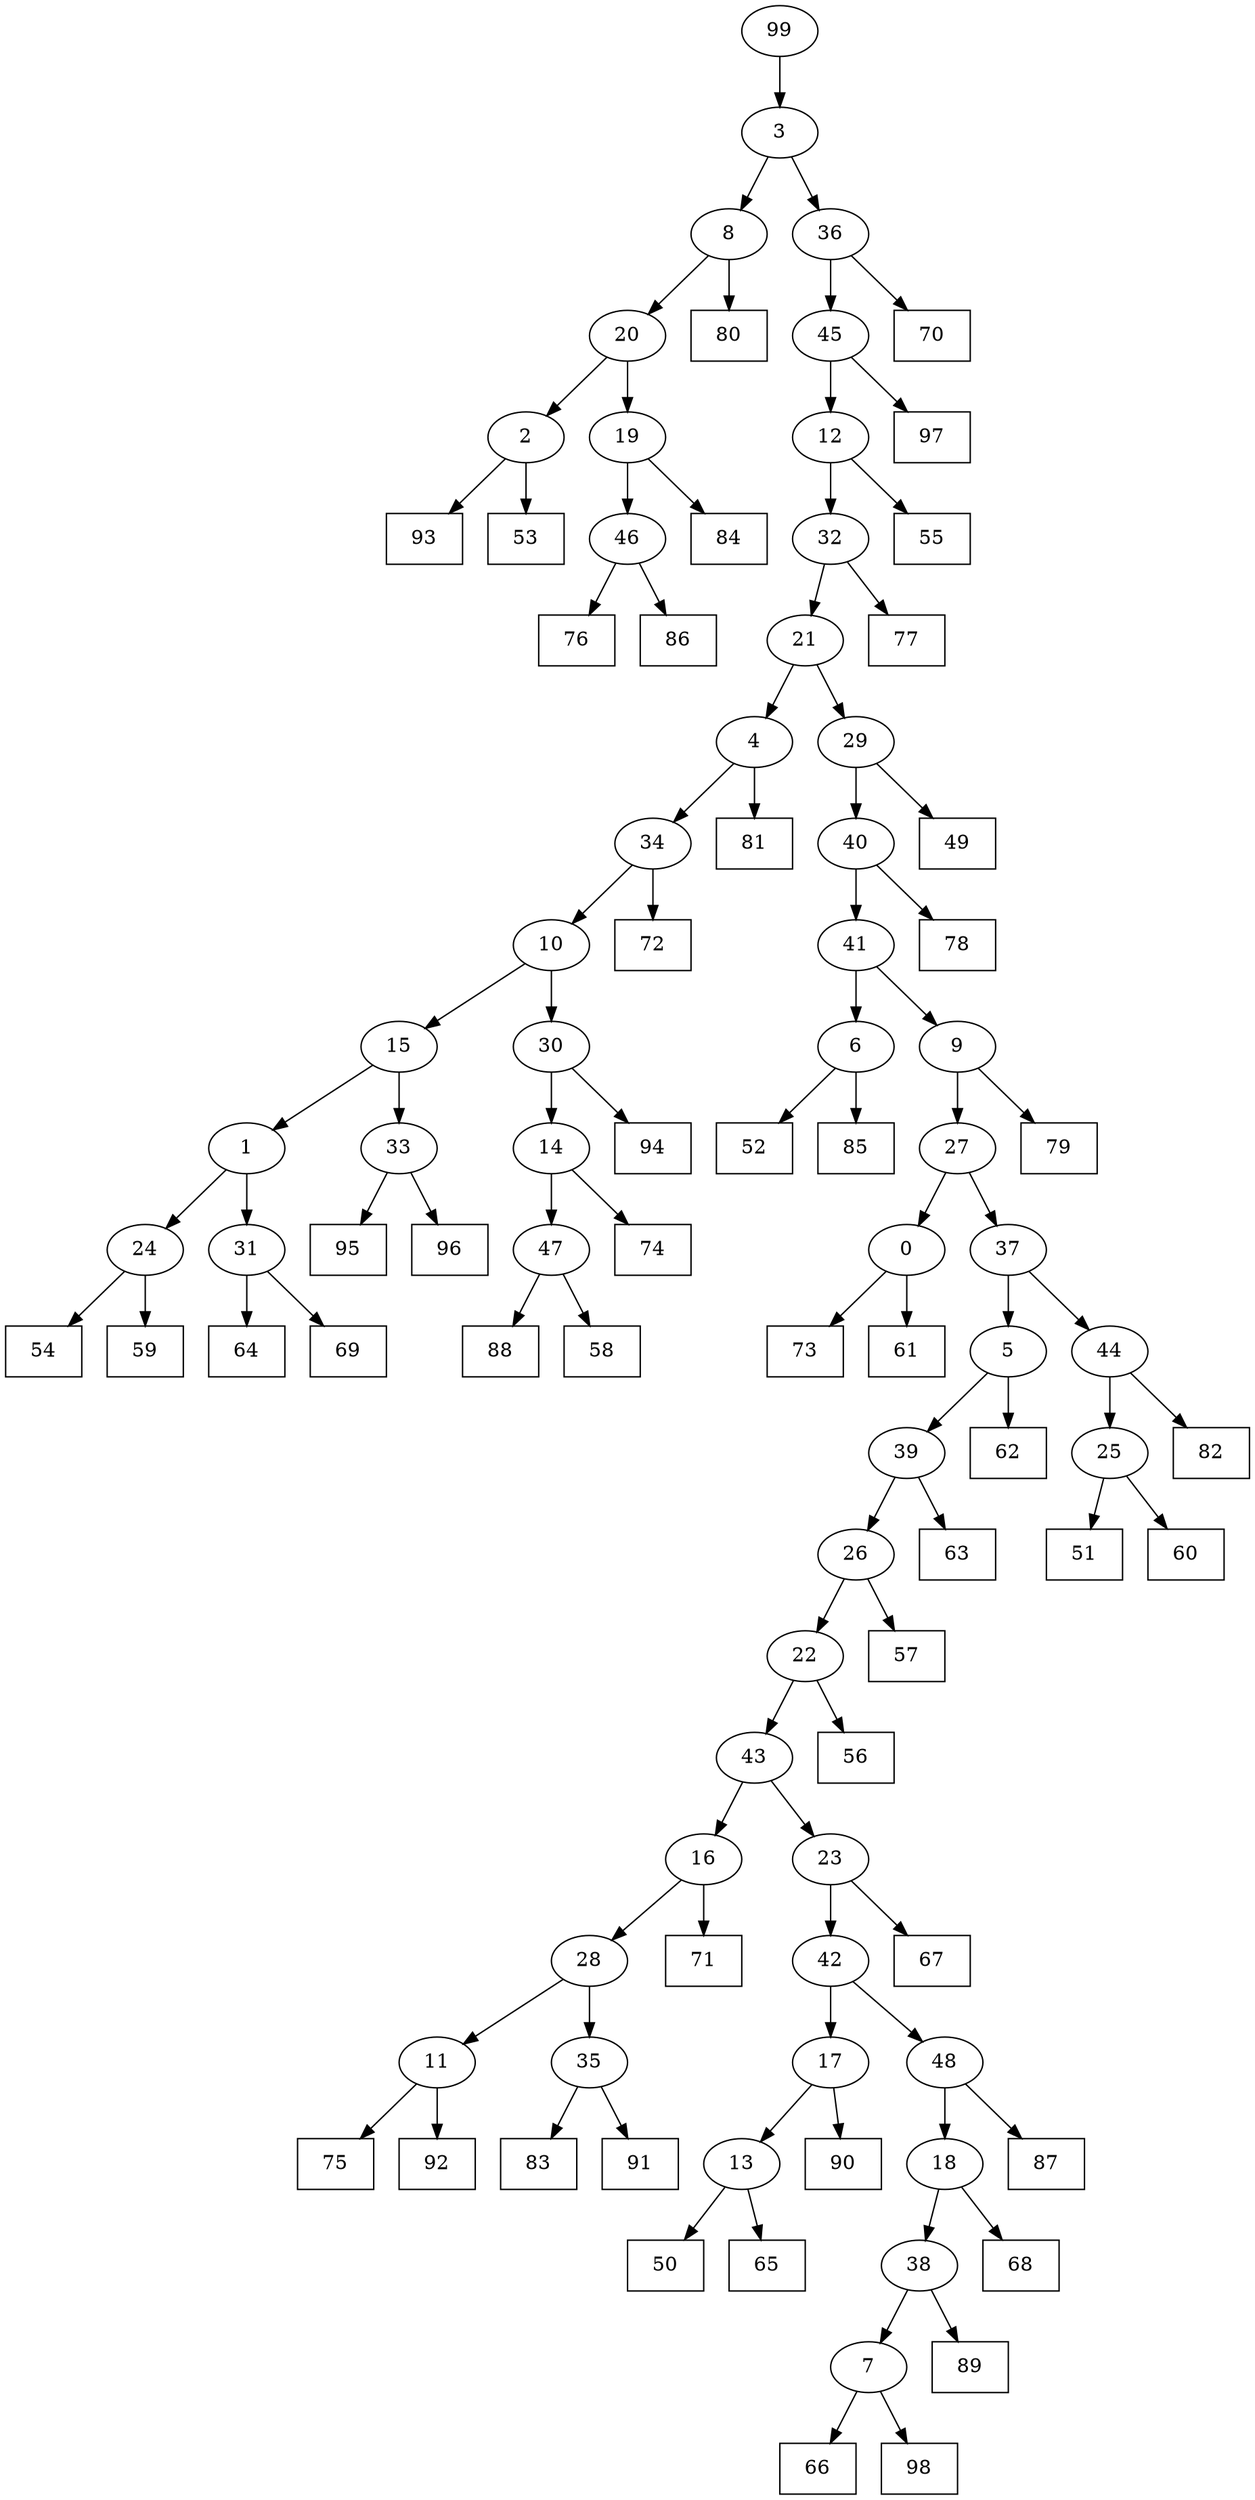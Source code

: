 digraph G {
0[label="0"];
1[label="1"];
2[label="2"];
3[label="3"];
4[label="4"];
5[label="5"];
6[label="6"];
7[label="7"];
8[label="8"];
9[label="9"];
10[label="10"];
11[label="11"];
12[label="12"];
13[label="13"];
14[label="14"];
15[label="15"];
16[label="16"];
17[label="17"];
18[label="18"];
19[label="19"];
20[label="20"];
21[label="21"];
22[label="22"];
23[label="23"];
24[label="24"];
25[label="25"];
26[label="26"];
27[label="27"];
28[label="28"];
29[label="29"];
30[label="30"];
31[label="31"];
32[label="32"];
33[label="33"];
34[label="34"];
35[label="35"];
36[label="36"];
37[label="37"];
38[label="38"];
39[label="39"];
40[label="40"];
41[label="41"];
42[label="42"];
43[label="43"];
44[label="44"];
45[label="45"];
46[label="46"];
47[label="47"];
48[label="48"];
49[shape=box,label="64"];
50[shape=box,label="83"];
51[shape=box,label="50"];
52[shape=box,label="73"];
53[shape=box,label="63"];
54[shape=box,label="55"];
55[shape=box,label="97"];
56[shape=box,label="90"];
57[shape=box,label="51"];
58[shape=box,label="67"];
59[shape=box,label="66"];
60[shape=box,label="88"];
61[shape=box,label="75"];
62[shape=box,label="87"];
63[shape=box,label="79"];
64[shape=box,label="80"];
65[shape=box,label="70"];
66[shape=box,label="54"];
67[shape=box,label="58"];
68[shape=box,label="91"];
69[shape=box,label="95"];
70[shape=box,label="69"];
71[shape=box,label="92"];
72[shape=box,label="93"];
73[shape=box,label="62"];
74[shape=box,label="71"];
75[shape=box,label="60"];
76[shape=box,label="98"];
77[shape=box,label="53"];
78[shape=box,label="76"];
79[shape=box,label="52"];
80[shape=box,label="77"];
81[shape=box,label="56"];
82[shape=box,label="84"];
83[shape=box,label="94"];
84[shape=box,label="74"];
85[shape=box,label="81"];
86[shape=box,label="78"];
87[shape=box,label="89"];
88[shape=box,label="68"];
89[shape=box,label="57"];
90[shape=box,label="82"];
91[shape=box,label="96"];
92[shape=box,label="59"];
93[shape=box,label="65"];
94[shape=box,label="72"];
95[shape=box,label="49"];
96[shape=box,label="86"];
97[shape=box,label="85"];
98[shape=box,label="61"];
99[label="99"];
6->97 ;
0->52 ;
35->68 ;
4->85 ;
47->67 ;
7->76 ;
36->65 ;
11->61 ;
45->55 ;
19->82 ;
13->51 ;
17->56 ;
48->62 ;
14->47 ;
45->12 ;
0->98 ;
18->88 ;
3->36 ;
36->45 ;
26->89 ;
28->35 ;
38->87 ;
20->2 ;
2->77 ;
15->33 ;
7->59 ;
42->48 ;
25->75 ;
11->71 ;
21->29 ;
44->90 ;
3->8 ;
8->64 ;
2->72 ;
30->83 ;
16->28 ;
48->18 ;
39->26 ;
43->16 ;
31->70 ;
42->17 ;
18->38 ;
38->7 ;
46->96 ;
32->80 ;
37->5 ;
5->73 ;
19->46 ;
33->69 ;
21->4 ;
4->34 ;
29->95 ;
10->30 ;
33->91 ;
12->32 ;
32->21 ;
12->54 ;
9->63 ;
28->11 ;
5->39 ;
39->53 ;
27->37 ;
37->44 ;
99->3 ;
26->22 ;
47->60 ;
23->42 ;
8->20 ;
6->79 ;
27->0 ;
41->9 ;
23->58 ;
22->81 ;
29->40 ;
40->41 ;
41->6 ;
44->25 ;
25->57 ;
34->94 ;
22->43 ;
43->23 ;
20->19 ;
30->14 ;
14->84 ;
46->78 ;
9->27 ;
17->13 ;
13->93 ;
15->1 ;
34->10 ;
10->15 ;
16->74 ;
1->31 ;
31->49 ;
40->86 ;
24->92 ;
35->50 ;
1->24 ;
24->66 ;
}
